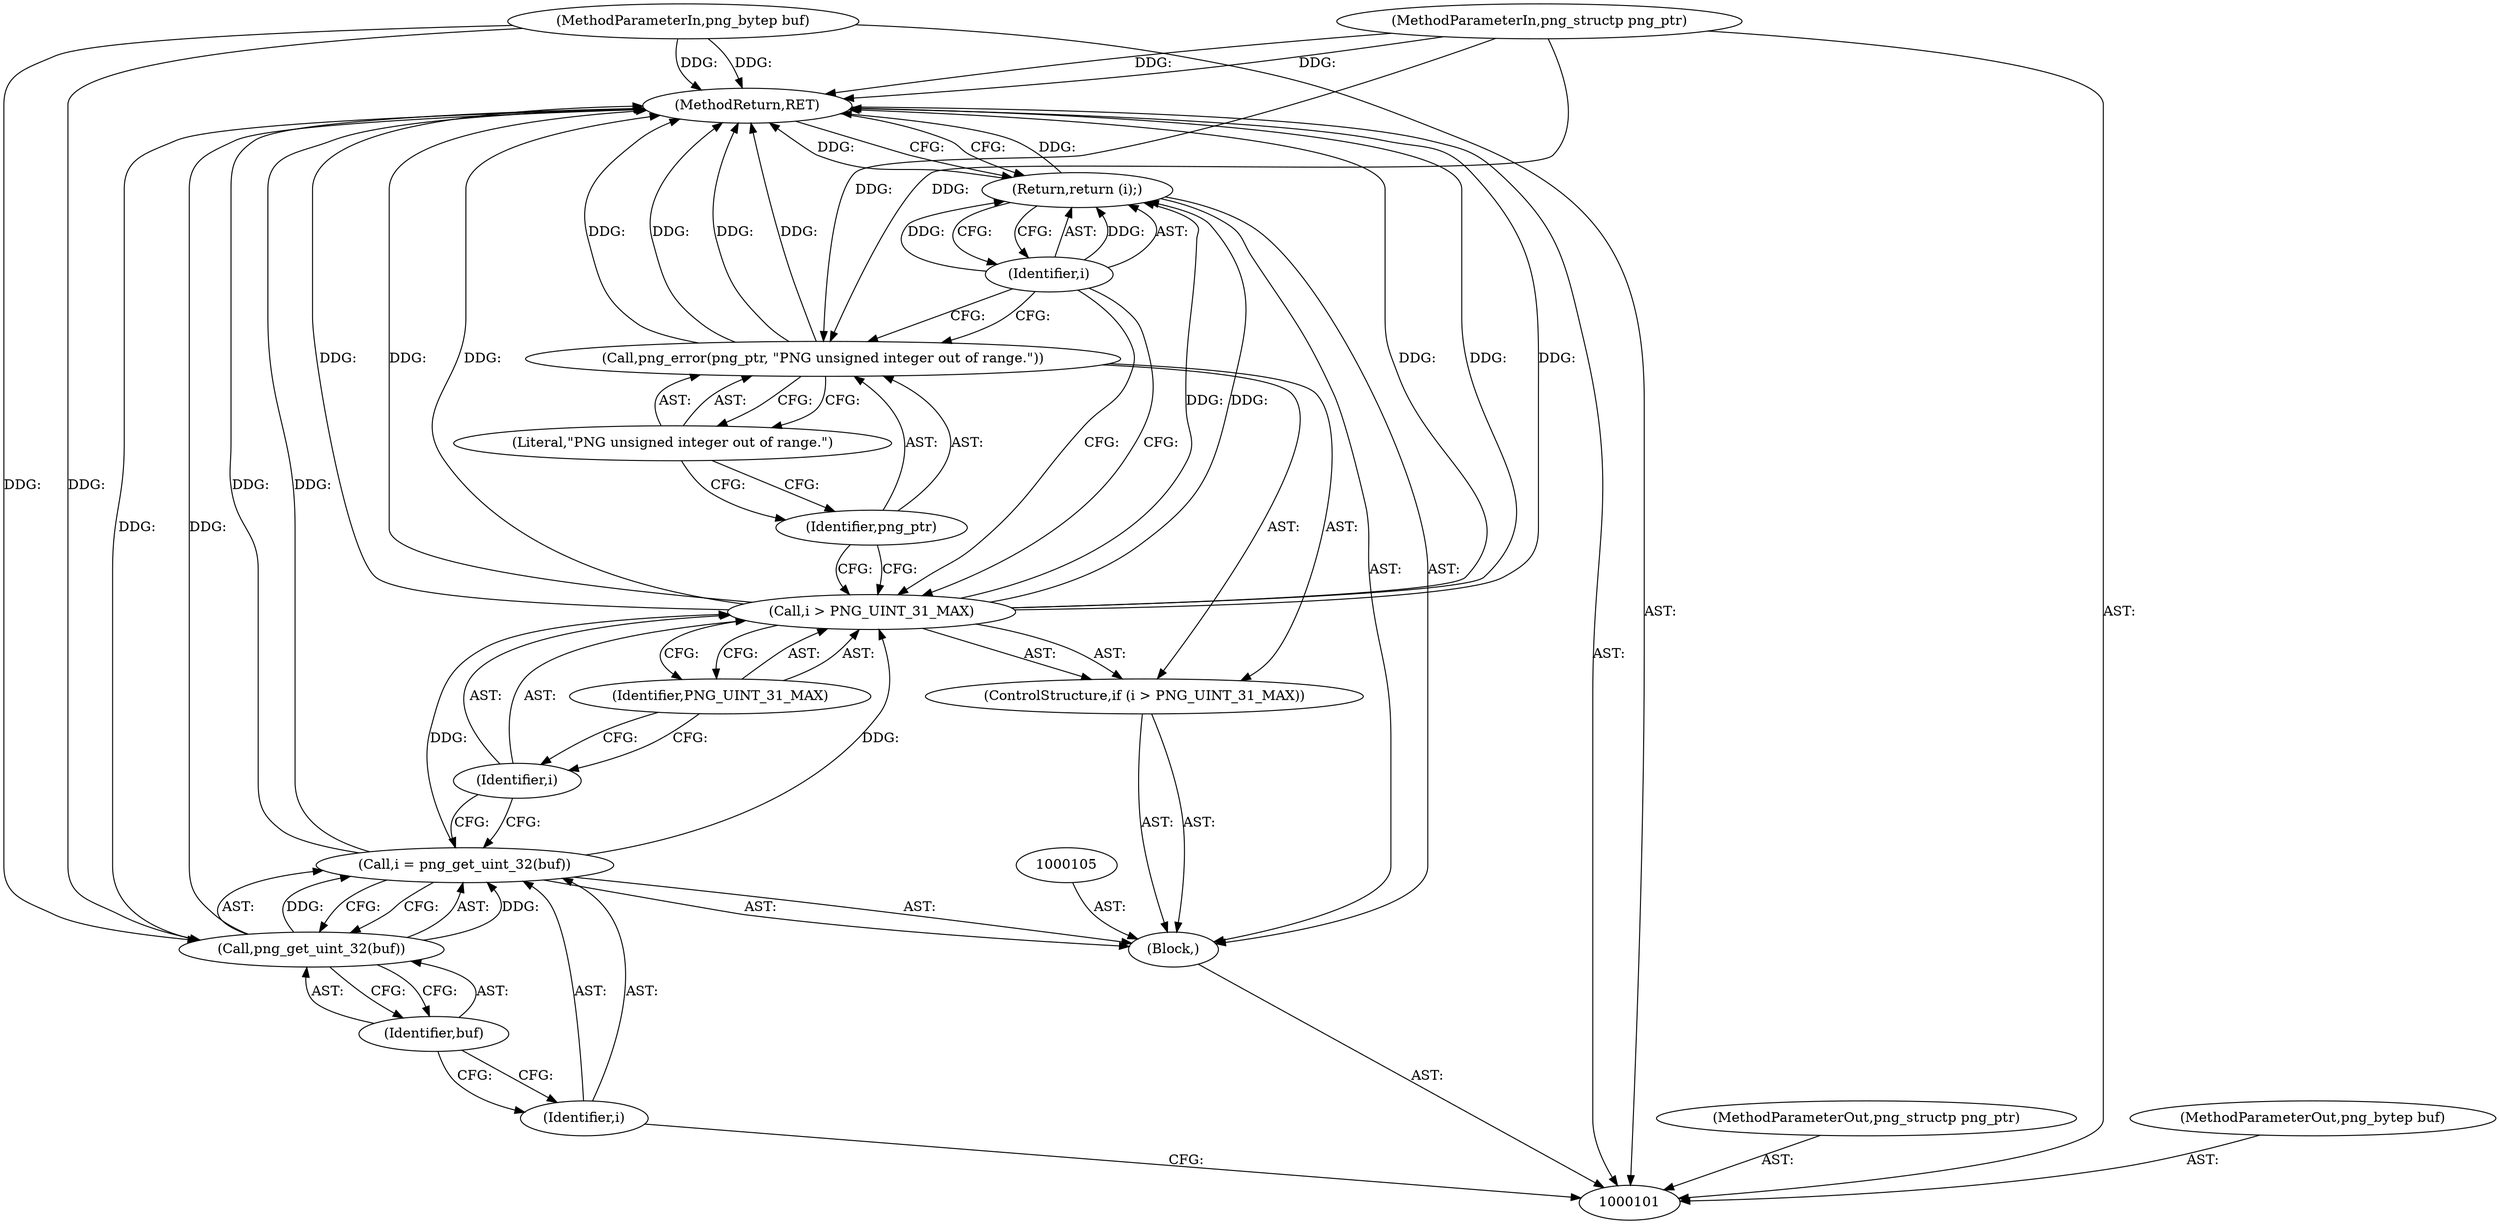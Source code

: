 digraph "1_Chrome_7f3d85b096f66870a15b37c2f40b219b2e292693_13" {
"1000119" [label="(MethodReturn,RET)"];
"1000102" [label="(MethodParameterIn,png_structp png_ptr)"];
"1000147" [label="(MethodParameterOut,png_structp png_ptr)"];
"1000103" [label="(MethodParameterIn,png_bytep buf)"];
"1000148" [label="(MethodParameterOut,png_bytep buf)"];
"1000113" [label="(Identifier,PNG_UINT_31_MAX)"];
"1000110" [label="(ControlStructure,if (i > PNG_UINT_31_MAX))"];
"1000111" [label="(Call,i > PNG_UINT_31_MAX)"];
"1000112" [label="(Identifier,i)"];
"1000115" [label="(Identifier,png_ptr)"];
"1000116" [label="(Literal,\"PNG unsigned integer out of range.\")"];
"1000114" [label="(Call,png_error(png_ptr, \"PNG unsigned integer out of range.\"))"];
"1000118" [label="(Identifier,i)"];
"1000117" [label="(Return,return (i);)"];
"1000104" [label="(Block,)"];
"1000106" [label="(Call,i = png_get_uint_32(buf))"];
"1000107" [label="(Identifier,i)"];
"1000108" [label="(Call,png_get_uint_32(buf))"];
"1000109" [label="(Identifier,buf)"];
"1000119" -> "1000101"  [label="AST: "];
"1000119" -> "1000117"  [label="CFG: "];
"1000117" -> "1000119"  [label="DDG: "];
"1000106" -> "1000119"  [label="DDG: "];
"1000114" -> "1000119"  [label="DDG: "];
"1000114" -> "1000119"  [label="DDG: "];
"1000103" -> "1000119"  [label="DDG: "];
"1000111" -> "1000119"  [label="DDG: "];
"1000111" -> "1000119"  [label="DDG: "];
"1000111" -> "1000119"  [label="DDG: "];
"1000102" -> "1000119"  [label="DDG: "];
"1000108" -> "1000119"  [label="DDG: "];
"1000102" -> "1000101"  [label="AST: "];
"1000102" -> "1000119"  [label="DDG: "];
"1000102" -> "1000114"  [label="DDG: "];
"1000147" -> "1000101"  [label="AST: "];
"1000103" -> "1000101"  [label="AST: "];
"1000103" -> "1000119"  [label="DDG: "];
"1000103" -> "1000108"  [label="DDG: "];
"1000148" -> "1000101"  [label="AST: "];
"1000113" -> "1000111"  [label="AST: "];
"1000113" -> "1000112"  [label="CFG: "];
"1000111" -> "1000113"  [label="CFG: "];
"1000110" -> "1000104"  [label="AST: "];
"1000111" -> "1000110"  [label="AST: "];
"1000114" -> "1000110"  [label="AST: "];
"1000111" -> "1000110"  [label="AST: "];
"1000111" -> "1000113"  [label="CFG: "];
"1000112" -> "1000111"  [label="AST: "];
"1000113" -> "1000111"  [label="AST: "];
"1000115" -> "1000111"  [label="CFG: "];
"1000118" -> "1000111"  [label="CFG: "];
"1000111" -> "1000119"  [label="DDG: "];
"1000111" -> "1000119"  [label="DDG: "];
"1000111" -> "1000119"  [label="DDG: "];
"1000106" -> "1000111"  [label="DDG: "];
"1000111" -> "1000117"  [label="DDG: "];
"1000112" -> "1000111"  [label="AST: "];
"1000112" -> "1000106"  [label="CFG: "];
"1000113" -> "1000112"  [label="CFG: "];
"1000115" -> "1000114"  [label="AST: "];
"1000115" -> "1000111"  [label="CFG: "];
"1000116" -> "1000115"  [label="CFG: "];
"1000116" -> "1000114"  [label="AST: "];
"1000116" -> "1000115"  [label="CFG: "];
"1000114" -> "1000116"  [label="CFG: "];
"1000114" -> "1000110"  [label="AST: "];
"1000114" -> "1000116"  [label="CFG: "];
"1000115" -> "1000114"  [label="AST: "];
"1000116" -> "1000114"  [label="AST: "];
"1000118" -> "1000114"  [label="CFG: "];
"1000114" -> "1000119"  [label="DDG: "];
"1000114" -> "1000119"  [label="DDG: "];
"1000102" -> "1000114"  [label="DDG: "];
"1000118" -> "1000117"  [label="AST: "];
"1000118" -> "1000114"  [label="CFG: "];
"1000118" -> "1000111"  [label="CFG: "];
"1000117" -> "1000118"  [label="CFG: "];
"1000118" -> "1000117"  [label="DDG: "];
"1000117" -> "1000104"  [label="AST: "];
"1000117" -> "1000118"  [label="CFG: "];
"1000118" -> "1000117"  [label="AST: "];
"1000119" -> "1000117"  [label="CFG: "];
"1000117" -> "1000119"  [label="DDG: "];
"1000118" -> "1000117"  [label="DDG: "];
"1000111" -> "1000117"  [label="DDG: "];
"1000104" -> "1000101"  [label="AST: "];
"1000105" -> "1000104"  [label="AST: "];
"1000106" -> "1000104"  [label="AST: "];
"1000110" -> "1000104"  [label="AST: "];
"1000117" -> "1000104"  [label="AST: "];
"1000106" -> "1000104"  [label="AST: "];
"1000106" -> "1000108"  [label="CFG: "];
"1000107" -> "1000106"  [label="AST: "];
"1000108" -> "1000106"  [label="AST: "];
"1000112" -> "1000106"  [label="CFG: "];
"1000106" -> "1000119"  [label="DDG: "];
"1000108" -> "1000106"  [label="DDG: "];
"1000106" -> "1000111"  [label="DDG: "];
"1000107" -> "1000106"  [label="AST: "];
"1000107" -> "1000101"  [label="CFG: "];
"1000109" -> "1000107"  [label="CFG: "];
"1000108" -> "1000106"  [label="AST: "];
"1000108" -> "1000109"  [label="CFG: "];
"1000109" -> "1000108"  [label="AST: "];
"1000106" -> "1000108"  [label="CFG: "];
"1000108" -> "1000119"  [label="DDG: "];
"1000108" -> "1000106"  [label="DDG: "];
"1000103" -> "1000108"  [label="DDG: "];
"1000109" -> "1000108"  [label="AST: "];
"1000109" -> "1000107"  [label="CFG: "];
"1000108" -> "1000109"  [label="CFG: "];
}
